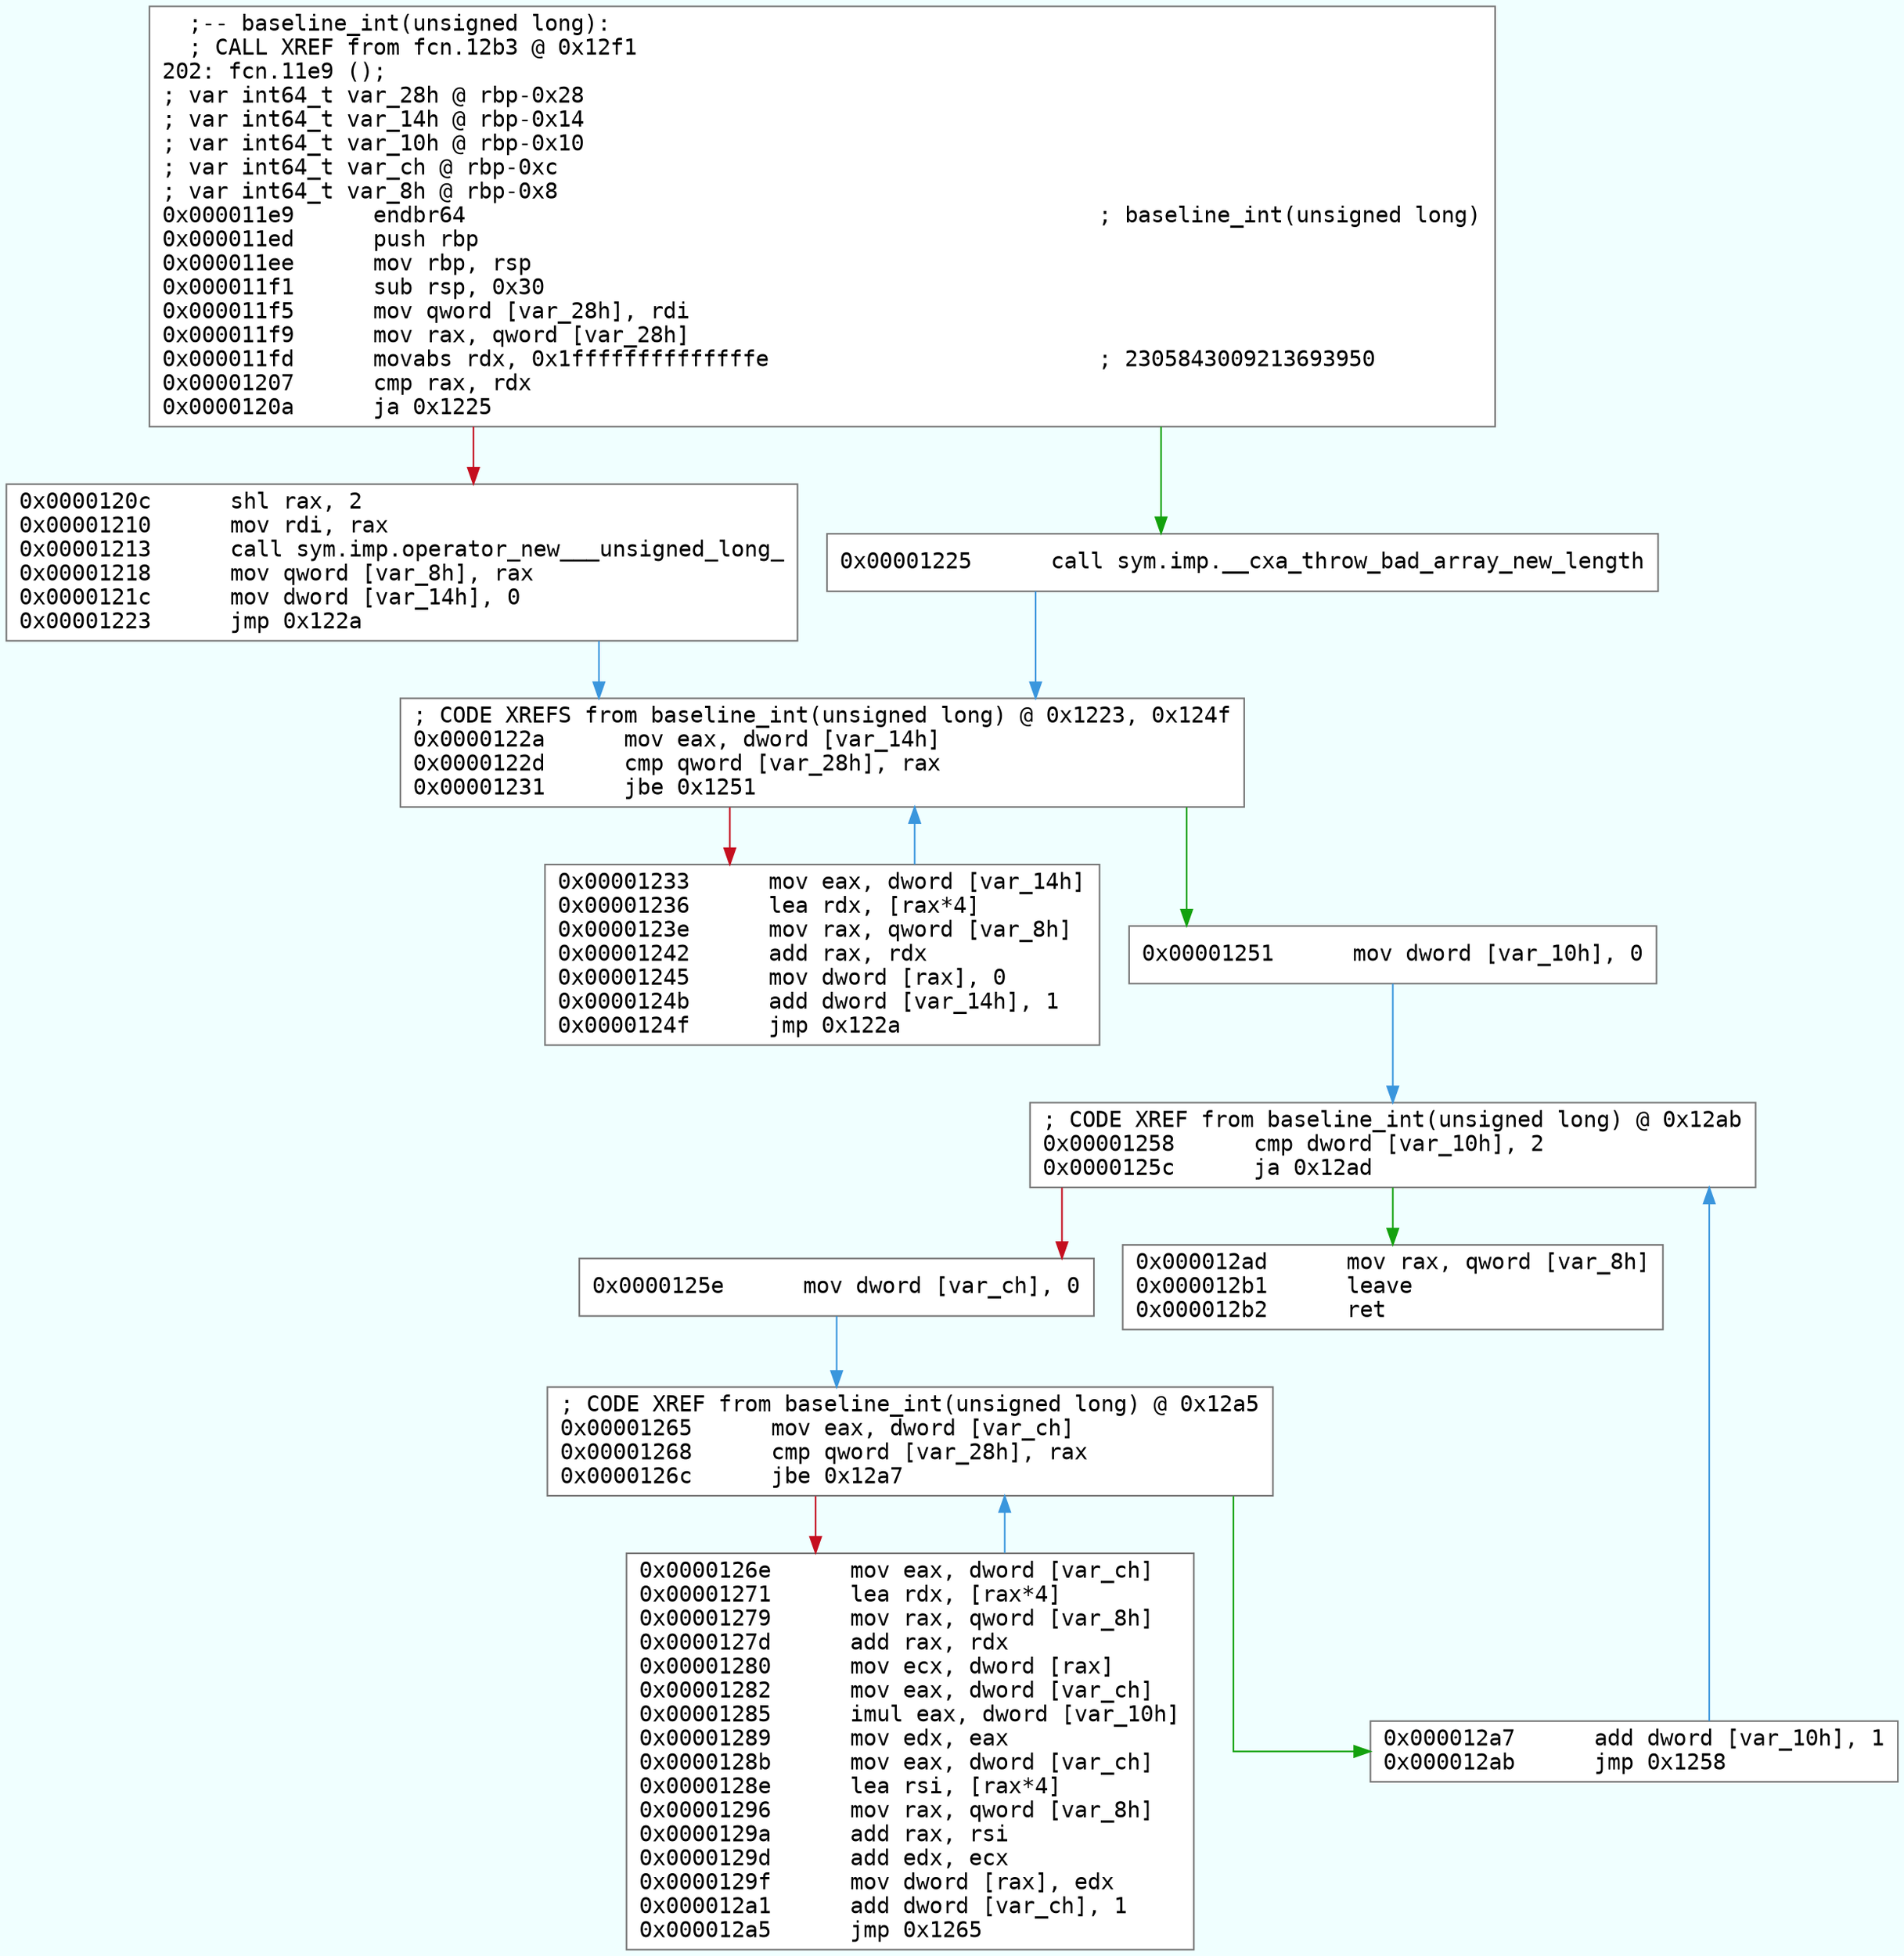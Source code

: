 digraph code {
	graph [bgcolor=azure fontsize=8 fontname="Courier" splines="ortho"];
	node [fillcolor=gray style=filled shape=box];
	edge [arrowhead="normal"];
	"0x000011e9" [URL="fcn.11e9/0x000011e9", fillcolor="white",color="#767676", fontname="Courier",label="  ;-- baseline_int(unsigned long):\l  ; CALL XREF from fcn.12b3 @ 0x12f1\l202: fcn.11e9 ();\l; var int64_t var_28h @ rbp-0x28\l; var int64_t var_14h @ rbp-0x14\l; var int64_t var_10h @ rbp-0x10\l; var int64_t var_ch @ rbp-0xc\l; var int64_t var_8h @ rbp-0x8\l0x000011e9      endbr64                                                ; baseline_int(unsigned long)\l0x000011ed      push rbp\l0x000011ee      mov rbp, rsp\l0x000011f1      sub rsp, 0x30\l0x000011f5      mov qword [var_28h], rdi\l0x000011f9      mov rax, qword [var_28h]\l0x000011fd      movabs rdx, 0x1ffffffffffffffe                         ; 2305843009213693950\l0x00001207      cmp rax, rdx\l0x0000120a      ja 0x1225\l"]
	"0x0000120c" [URL="fcn.11e9/0x0000120c", fillcolor="white",color="#767676", fontname="Courier",label="0x0000120c      shl rax, 2\l0x00001210      mov rdi, rax\l0x00001213      call sym.imp.operator_new___unsigned_long_\l0x00001218      mov qword [var_8h], rax\l0x0000121c      mov dword [var_14h], 0\l0x00001223      jmp 0x122a\l"]
	"0x0000122a" [URL="fcn.11e9/0x0000122a", fillcolor="white",color="#767676", fontname="Courier",label="; CODE XREFS from baseline_int(unsigned long) @ 0x1223, 0x124f\l0x0000122a      mov eax, dword [var_14h]\l0x0000122d      cmp qword [var_28h], rax\l0x00001231      jbe 0x1251\l"]
	"0x00001233" [URL="fcn.11e9/0x00001233", fillcolor="white",color="#767676", fontname="Courier",label="0x00001233      mov eax, dword [var_14h]\l0x00001236      lea rdx, [rax*4]\l0x0000123e      mov rax, qword [var_8h]\l0x00001242      add rax, rdx\l0x00001245      mov dword [rax], 0\l0x0000124b      add dword [var_14h], 1\l0x0000124f      jmp 0x122a\l"]
	"0x00001251" [URL="fcn.11e9/0x00001251", fillcolor="white",color="#767676", fontname="Courier",label="0x00001251      mov dword [var_10h], 0\l"]
	"0x00001258" [URL="fcn.11e9/0x00001258", fillcolor="white",color="#767676", fontname="Courier",label="; CODE XREF from baseline_int(unsigned long) @ 0x12ab\l0x00001258      cmp dword [var_10h], 2\l0x0000125c      ja 0x12ad\l"]
	"0x0000125e" [URL="fcn.11e9/0x0000125e", fillcolor="white",color="#767676", fontname="Courier",label="0x0000125e      mov dword [var_ch], 0\l"]
	"0x00001265" [URL="fcn.11e9/0x00001265", fillcolor="white",color="#767676", fontname="Courier",label="; CODE XREF from baseline_int(unsigned long) @ 0x12a5\l0x00001265      mov eax, dword [var_ch]\l0x00001268      cmp qword [var_28h], rax\l0x0000126c      jbe 0x12a7\l"]
	"0x0000126e" [URL="fcn.11e9/0x0000126e", fillcolor="white",color="#767676", fontname="Courier",label="0x0000126e      mov eax, dword [var_ch]\l0x00001271      lea rdx, [rax*4]\l0x00001279      mov rax, qword [var_8h]\l0x0000127d      add rax, rdx\l0x00001280      mov ecx, dword [rax]\l0x00001282      mov eax, dword [var_ch]\l0x00001285      imul eax, dword [var_10h]\l0x00001289      mov edx, eax\l0x0000128b      mov eax, dword [var_ch]\l0x0000128e      lea rsi, [rax*4]\l0x00001296      mov rax, qword [var_8h]\l0x0000129a      add rax, rsi\l0x0000129d      add edx, ecx\l0x0000129f      mov dword [rax], edx\l0x000012a1      add dword [var_ch], 1\l0x000012a5      jmp 0x1265\l"]
	"0x000012a7" [URL="fcn.11e9/0x000012a7", fillcolor="white",color="#767676", fontname="Courier",label="0x000012a7      add dword [var_10h], 1\l0x000012ab      jmp 0x1258\l"]
	"0x000012ad" [URL="fcn.11e9/0x000012ad", fillcolor="white",color="#767676", fontname="Courier",label="0x000012ad      mov rax, qword [var_8h]\l0x000012b1      leave\l0x000012b2      ret\l"]
	"0x00001225" [URL="fcn.11e9/0x00001225", fillcolor="white",color="#767676", fontname="Courier",label="0x00001225      call sym.imp.__cxa_throw_bad_array_new_length\l"]
        "0x000011e9" -> "0x00001225" [color="#13a10e"];
        "0x000011e9" -> "0x0000120c" [color="#c50f1f"];
        "0x0000120c" -> "0x0000122a" [color="#3a96dd"];
        "0x0000122a" -> "0x00001251" [color="#13a10e"];
        "0x0000122a" -> "0x00001233" [color="#c50f1f"];
        "0x00001233" -> "0x0000122a" [color="#3a96dd"];
        "0x00001251" -> "0x00001258" [color="#3a96dd"];
        "0x00001258" -> "0x000012ad" [color="#13a10e"];
        "0x00001258" -> "0x0000125e" [color="#c50f1f"];
        "0x0000125e" -> "0x00001265" [color="#3a96dd"];
        "0x00001265" -> "0x000012a7" [color="#13a10e"];
        "0x00001265" -> "0x0000126e" [color="#c50f1f"];
        "0x0000126e" -> "0x00001265" [color="#3a96dd"];
        "0x000012a7" -> "0x00001258" [color="#3a96dd"];
        "0x00001225" -> "0x0000122a" [color="#3a96dd"];
}
